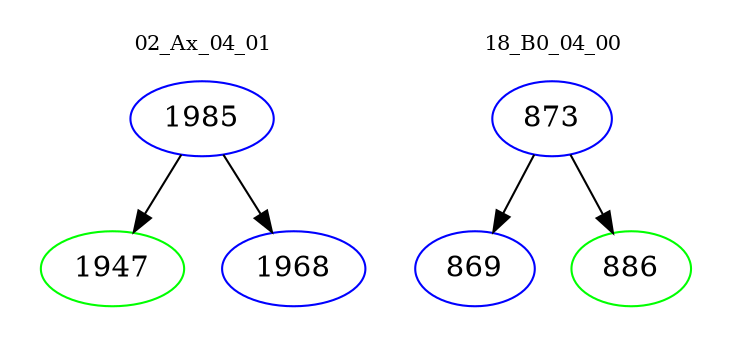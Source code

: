 digraph{
subgraph cluster_0 {
color = white
label = "02_Ax_04_01";
fontsize=10;
T0_1985 [label="1985", color="blue"]
T0_1985 -> T0_1947 [color="black"]
T0_1947 [label="1947", color="green"]
T0_1985 -> T0_1968 [color="black"]
T0_1968 [label="1968", color="blue"]
}
subgraph cluster_1 {
color = white
label = "18_B0_04_00";
fontsize=10;
T1_873 [label="873", color="blue"]
T1_873 -> T1_869 [color="black"]
T1_869 [label="869", color="blue"]
T1_873 -> T1_886 [color="black"]
T1_886 [label="886", color="green"]
}
}
